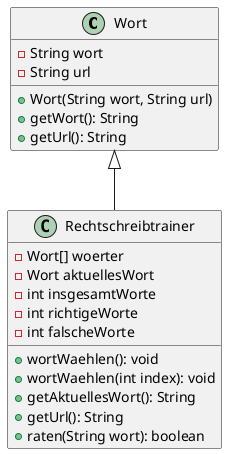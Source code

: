 @startuml

Wort <|-- Rechtschreibtrainer

class Wort {
    -String wort
    -String url
    +Wort(String wort, String url)
    +getWort(): String
    +getUrl(): String
}

class Rechtschreibtrainer {
    -Wort[] woerter
    -Wort aktuellesWort
    -int insgesamtWorte
    -int richtigeWorte
    -int falscheWorte
    +wortWaehlen(): void
    +wortWaehlen(int index): void
    +getAktuellesWort(): String
    +getUrl(): String
    +raten(String wort): boolean
}
@enduml